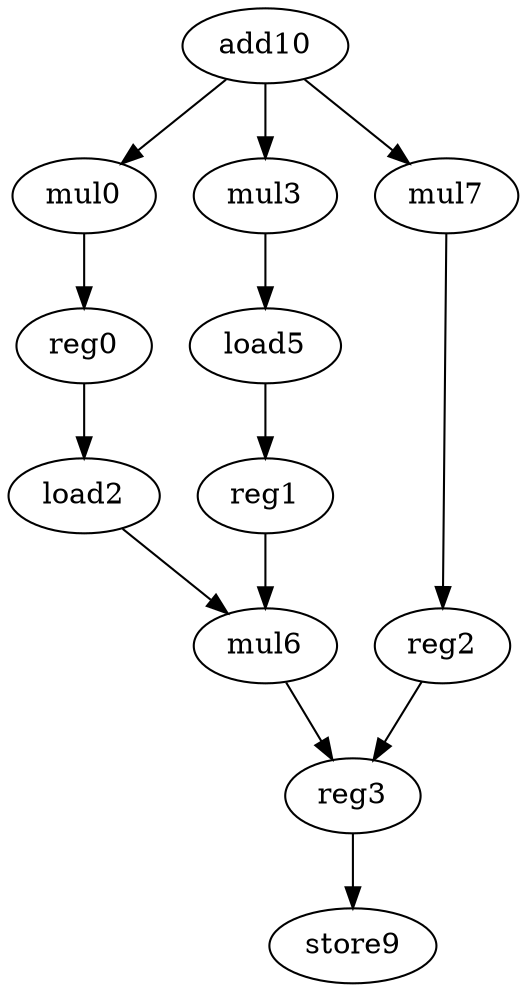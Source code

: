 digraph G {
mul0[opcode=mul];
load2[opcode=load];
mul3[opcode=mul];
load5[opcode=load];
mul6[opcode=mul];
mul7[opcode=mul];
store9[opcode=store];
add10[opcode=add];
reg0[opcode=reg]
reg1[opcode=reg]
reg2[opcode=reg]
reg3[opcode=reg]
load2->mul6[operand=1]; //load->mul
load5->reg1->mul6[operand=0]; //load->mul
mul6->reg3[operand=0]; //mul->store
add10->mul0[operand=1]; //add->gep_mul
add10->mul3[operand=1]; //add->gep_mul
add10->mul7[operand=1]; //add->gep_mul
mul0->reg0->load2[operand=0]; //gep_mul->load
mul3->load5[operand=0]; //gep_mul->load
mul7->reg2->reg3->store9[operand=1]; //gep_mul->store
}
